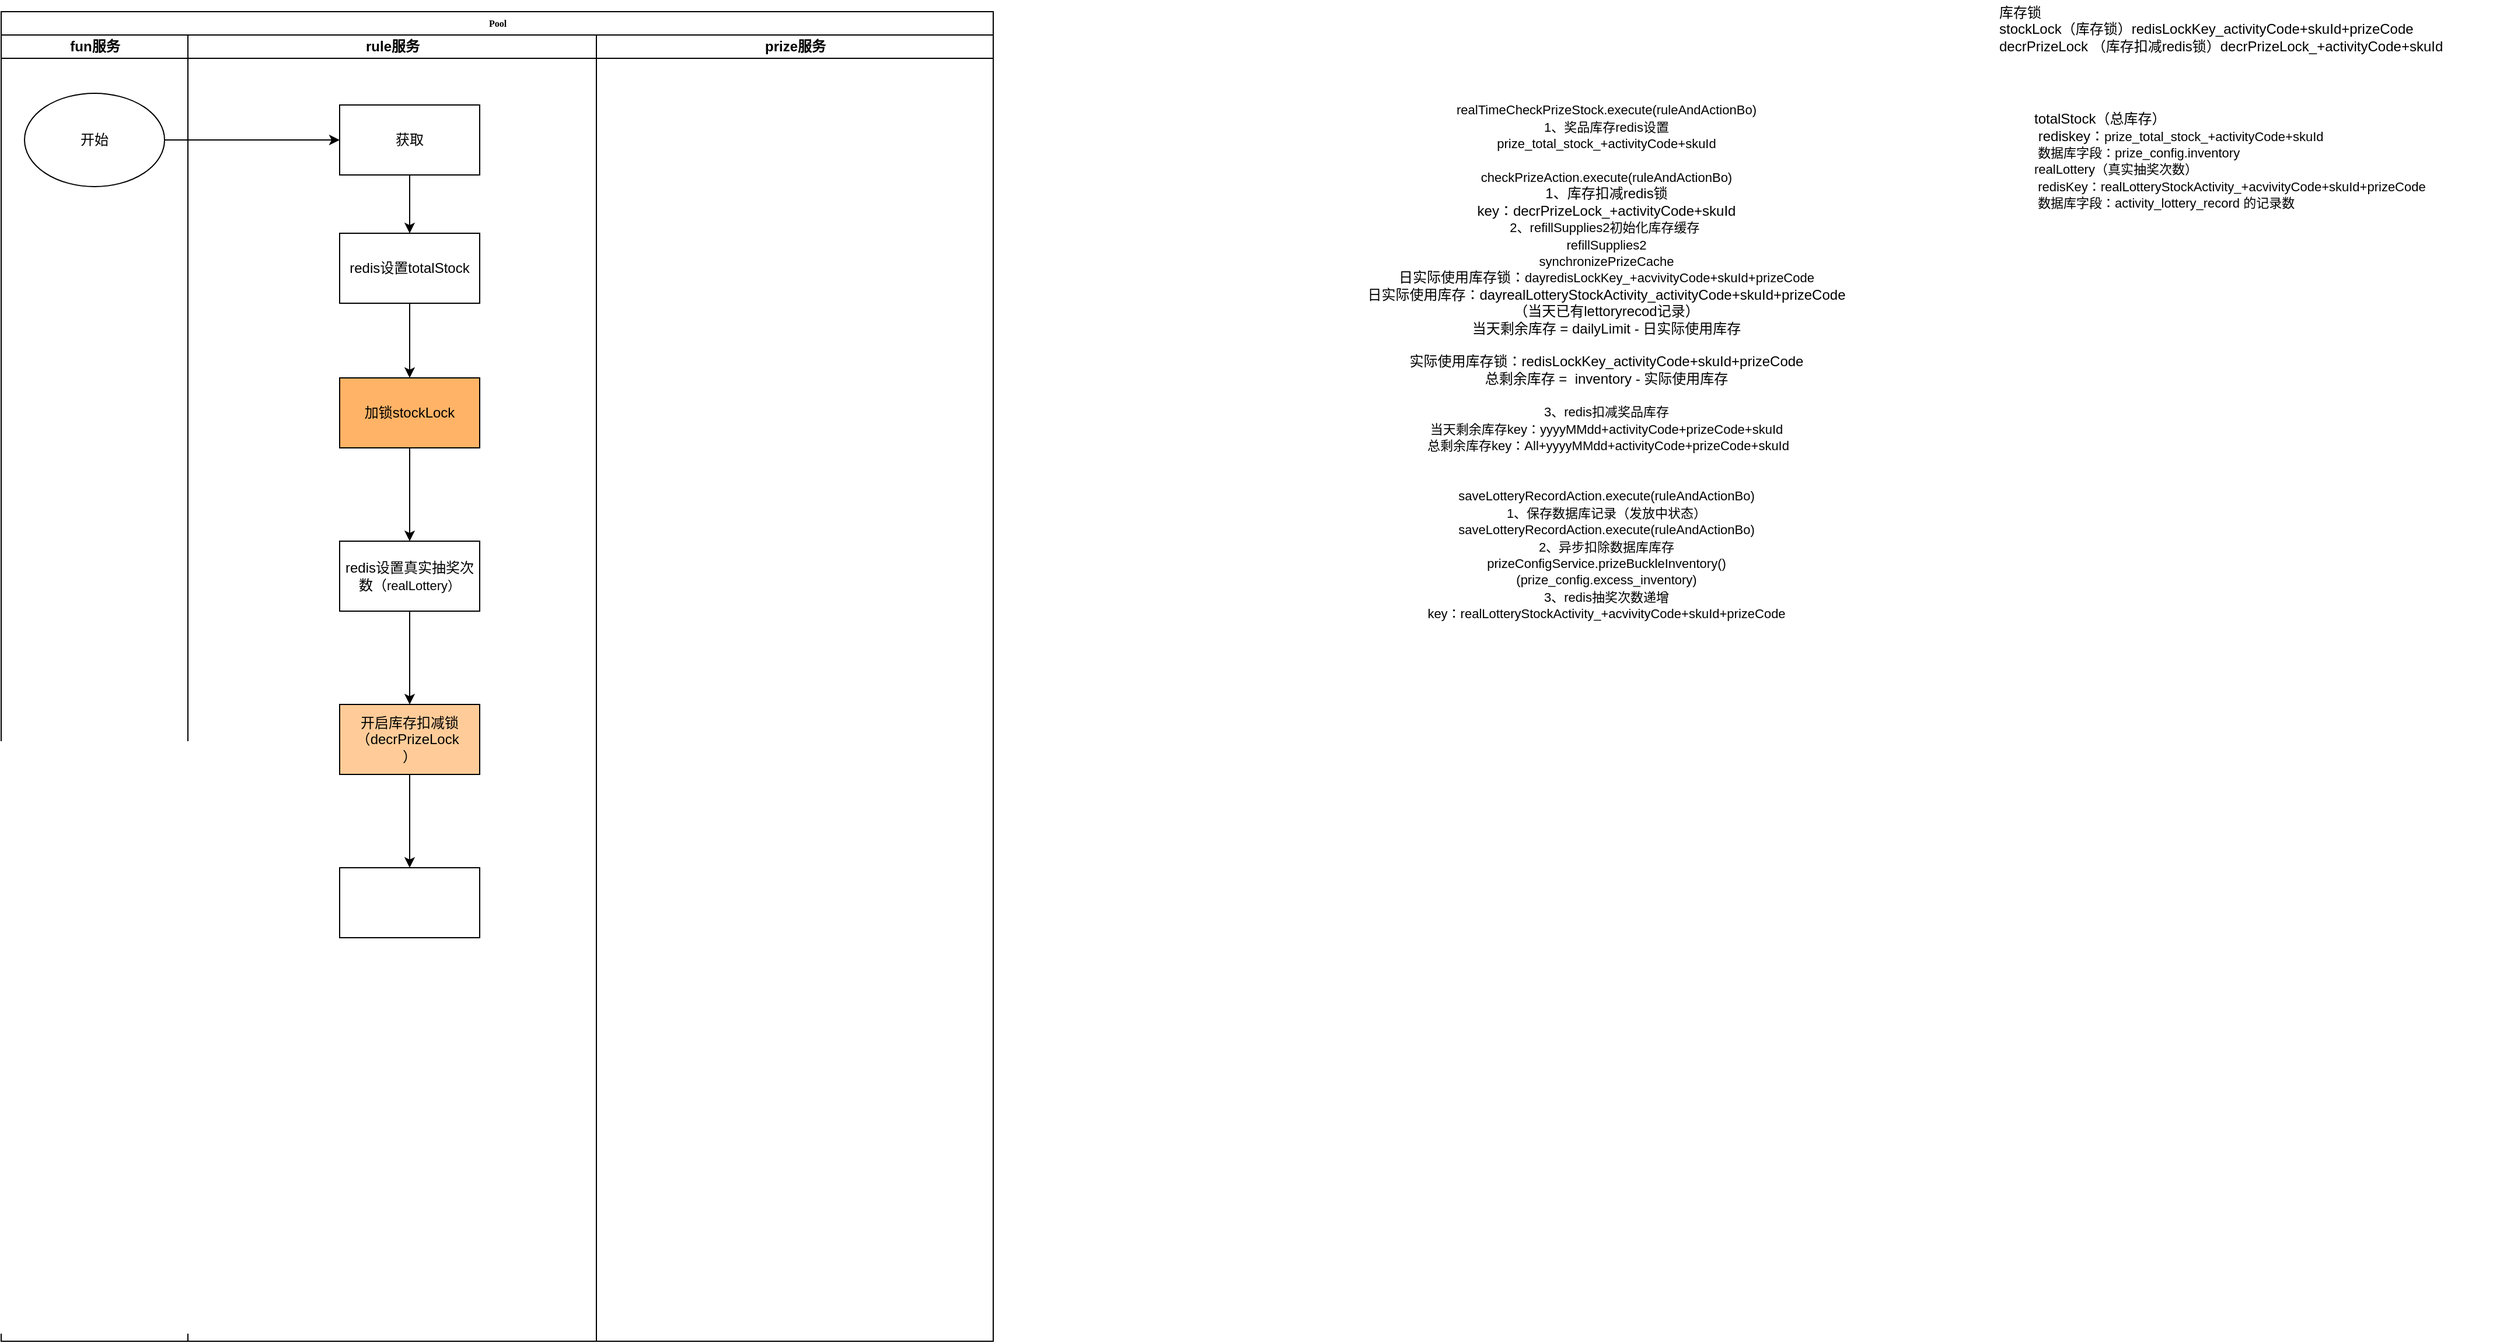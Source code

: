 <mxfile version="20.0.1" type="github">
  <diagram name="Page-1" id="74e2e168-ea6b-b213-b513-2b3c1d86103e">
    <mxGraphModel dx="863" dy="326" grid="1" gridSize="10" guides="1" tooltips="1" connect="1" arrows="1" fold="1" page="1" pageScale="1" pageWidth="1100" pageHeight="850" background="none" math="0" shadow="0">
      <root>
        <mxCell id="0" />
        <mxCell id="1" parent="0" />
        <mxCell id="77e6c97f196da883-1" value="Pool" style="swimlane;html=1;childLayout=stackLayout;startSize=20;rounded=0;shadow=0;labelBackgroundColor=none;strokeWidth=1;fontFamily=Verdana;fontSize=8;align=center;" parent="1" vertex="1">
          <mxGeometry x="70" y="50" width="850" height="1140" as="geometry" />
        </mxCell>
        <mxCell id="77e6c97f196da883-2" value="fun服务" style="swimlane;html=1;startSize=20;" parent="77e6c97f196da883-1" vertex="1">
          <mxGeometry y="20" width="160" height="1120" as="geometry" />
        </mxCell>
        <mxCell id="H8gWmgWeNY98q9dUtouS-4" value="开始" style="ellipse;whiteSpace=wrap;html=1;" vertex="1" parent="77e6c97f196da883-2">
          <mxGeometry x="20" y="50" width="120" height="80" as="geometry" />
        </mxCell>
        <mxCell id="77e6c97f196da883-3" value="rule服务" style="swimlane;html=1;startSize=20;" parent="77e6c97f196da883-1" vertex="1">
          <mxGeometry x="160" y="20" width="350" height="1120" as="geometry" />
        </mxCell>
        <mxCell id="H8gWmgWeNY98q9dUtouS-7" value="获取" style="whiteSpace=wrap;html=1;" vertex="1" parent="77e6c97f196da883-3">
          <mxGeometry x="130" y="60" width="120" height="60" as="geometry" />
        </mxCell>
        <mxCell id="H8gWmgWeNY98q9dUtouS-9" value="redis设置totalStock" style="whiteSpace=wrap;html=1;" vertex="1" parent="77e6c97f196da883-3">
          <mxGeometry x="130" y="170" width="120" height="60" as="geometry" />
        </mxCell>
        <mxCell id="H8gWmgWeNY98q9dUtouS-10" value="" style="edgeStyle=orthogonalEdgeStyle;rounded=0;orthogonalLoop=1;jettySize=auto;html=1;" edge="1" parent="77e6c97f196da883-3" source="H8gWmgWeNY98q9dUtouS-7" target="H8gWmgWeNY98q9dUtouS-9">
          <mxGeometry relative="1" as="geometry" />
        </mxCell>
        <mxCell id="77e6c97f196da883-4" value="prize服务" style="swimlane;html=1;startSize=20;" parent="77e6c97f196da883-1" vertex="1">
          <mxGeometry x="510" y="20" width="340" height="1120" as="geometry" />
        </mxCell>
        <mxCell id="H8gWmgWeNY98q9dUtouS-12" style="edgeStyle=orthogonalEdgeStyle;rounded=0;orthogonalLoop=1;jettySize=auto;html=1;entryX=0;entryY=0.5;entryDx=0;entryDy=0;" edge="1" parent="77e6c97f196da883-1" source="H8gWmgWeNY98q9dUtouS-4" target="H8gWmgWeNY98q9dUtouS-7">
          <mxGeometry relative="1" as="geometry" />
        </mxCell>
        <mxCell id="H8gWmgWeNY98q9dUtouS-11" value="&lt;span style=&quot;font-size: 11px; text-align: left; background-color: rgb(255, 255, 255);&quot;&gt;realTimeCheckPrizeStock.execute(ruleAndActionBo)&lt;/span&gt;&lt;br style=&quot;font-size: 11px; text-align: left;&quot;&gt;&lt;span style=&quot;font-size: 11px; text-align: left; background-color: rgb(255, 255, 255);&quot;&gt;1、奖品库存redis设置&lt;/span&gt;&lt;br style=&quot;font-size: 11px; text-align: left;&quot;&gt;&lt;span style=&quot;font-size: 11px; text-align: left;&quot;&gt;prize_total_stock_+activityCode+skuId&lt;br&gt;&lt;br&gt;&lt;/span&gt;&lt;div&gt;&lt;span style=&quot;font-size: 11px;&quot;&gt;checkPrizeAction.execute(ruleAndActionBo)&lt;/span&gt;&lt;/div&gt;&lt;div&gt;1、库存扣减redis锁&lt;br&gt;key：decrPrizeLock_+activityCode+skuId&lt;span style=&quot;font-size: 11px;&quot;&gt;&lt;br&gt;&lt;/span&gt;&lt;/div&gt;&lt;span style=&quot;font-size: 11px;&quot;&gt;2、refillSupplies2初始化库存缓存&amp;nbsp;&lt;/span&gt;&lt;br&gt;&lt;div&gt;&lt;span style=&quot;font-size: 11px;&quot;&gt;refillSupplies2&lt;/span&gt;&lt;/div&gt;&lt;div&gt;&lt;span style=&quot;font-size: 11px;&quot;&gt;synchronizePrizeCache&lt;/span&gt;&lt;/div&gt;日实际使用库存锁：&lt;span style=&quot;font-size: 11px;&quot;&gt;dayredisLockKey_+acvivityCode+skuId+prizeCode&lt;/span&gt;&lt;br&gt;日实际使用库存：dayrealLotteryStockActivity_activityCode+skuId+prizeCode&lt;br&gt;&lt;div&gt;（当天已有lettoryrecod记录）&lt;/div&gt;&lt;div&gt;当天剩余库存 =&amp;nbsp;dailyLimit - 日实际使用库存&lt;/div&gt;&lt;div&gt;&lt;br&gt;&lt;/div&gt;&lt;div&gt;实际使用库存锁：redisLockKey_activityCode+skuId+prizeCode&lt;br&gt;&lt;/div&gt;&lt;div&gt;总剩余库存 =&amp;nbsp;&amp;nbsp;inventory - 实际使用库存&lt;/div&gt;&lt;div&gt;&lt;br&gt;&lt;/div&gt;&lt;div&gt;&lt;span style=&quot;font-size: 11px;&quot;&gt;3、redis扣减奖品库存&lt;/span&gt;&lt;/div&gt;&lt;div&gt;&lt;span style=&quot;font-size: 11px;&quot;&gt;当天剩余库存key：yyyyMMdd+activityCode+prizeCode+skuId&lt;/span&gt;&lt;/div&gt;&lt;div&gt;&lt;span style=&quot;font-size: 11px;&quot;&gt;&amp;nbsp;总剩余库存key：All+yyyyMMdd+activityCode+prizeCode+skuId&lt;/span&gt;&lt;/div&gt;&lt;div&gt;&lt;span style=&quot;font-size: 11px;&quot;&gt;&amp;nbsp;&lt;/span&gt;&lt;/div&gt;&lt;div&gt;&lt;br style=&quot;font-size: 11px; text-align: left; background-color: rgb(255, 255, 255);&quot;&gt;&lt;/div&gt;&lt;div&gt;&lt;span style=&quot;font-size: 11px; text-align: left; background-color: rgb(255, 255, 255);&quot;&gt;saveLotteryRecordAction.execute(ruleAndActionBo)&lt;/span&gt;&lt;br style=&quot;font-size: 11px; text-align: left;&quot;&gt;&lt;span style=&quot;font-size: 11px; text-align: left; background-color: rgb(255, 255, 255);&quot;&gt;1、保存数据库记录（发放中状态）&lt;/span&gt;&lt;br style=&quot;font-size: 11px; text-align: left;&quot;&gt;&lt;span style=&quot;font-size: 11px; text-align: left;&quot;&gt;saveLotteryRecordAction.execute(ruleAndActionBo)&lt;/span&gt;&lt;br style=&quot;font-size: 11px; text-align: left;&quot;&gt;&lt;span style=&quot;font-size: 11px; text-align: left; background-color: rgb(255, 255, 255);&quot;&gt;2、异步扣除数据库库存&lt;/span&gt;&lt;br style=&quot;font-size: 11px; text-align: left;&quot;&gt;&lt;span style=&quot;font-size: 11px; text-align: left;&quot;&gt;prizeConfigService.prizeBuckleInventory()&lt;br&gt;&lt;/span&gt;&lt;span style=&quot;font-size: 11px; text-align: left; background-color: rgb(255, 255, 255);&quot;&gt;(prize_config.excess_inventory)&lt;/span&gt;&lt;br style=&quot;font-size: 11px; text-align: left;&quot;&gt;&lt;span style=&quot;font-size: 11px; text-align: left; background-color: rgb(255, 255, 255);&quot;&gt;3、redis抽奖次数递增&lt;/span&gt;&lt;br style=&quot;font-size: 11px; text-align: left;&quot;&gt;&lt;span style=&quot;font-size: 11px; text-align: left; background-color: rgb(255, 255, 255);&quot;&gt;key：realLotteryStockActivity_+acvivityCode+skuId+prizeCode&lt;/span&gt;&lt;br&gt;&lt;/div&gt;" style="text;html=1;align=center;verticalAlign=middle;resizable=0;points=[];autosize=1;strokeColor=none;fillColor=none;" vertex="1" parent="1">
          <mxGeometry x="1230" y="130" width="430" height="440" as="geometry" />
        </mxCell>
        <mxCell id="H8gWmgWeNY98q9dUtouS-14" value="totalStock（总库存）&lt;br&gt;&lt;span style=&quot;&quot;&gt;	&lt;/span&gt;&lt;span style=&quot;white-space: pre;&quot;&gt;	&lt;/span&gt;rediskey：&lt;span style=&quot;font-size: 11px;&quot;&gt;prize_total_stock_+activityCode+skuId&lt;br&gt;&lt;span style=&quot;&quot;&gt;	&lt;/span&gt;&lt;span style=&quot;white-space: pre;&quot;&gt;	&lt;/span&gt;数据库字段：prize_config.inventory&lt;br&gt;realLottery（真实抽奖次数）&lt;br&gt;&lt;/span&gt;&lt;span style=&quot;font-size: 11px; background-color: rgb(255, 255, 255);&quot;&gt;&lt;span style=&quot;white-space: pre;&quot;&gt;	&lt;/span&gt;redisKey：realLotteryStockActivity_+acvivityCode+skuId+prizeCode&lt;br&gt;&lt;span style=&quot;white-space: pre;&quot;&gt;	&lt;/span&gt;数据库字段：activity_lottery_record 的记录数&lt;br&gt;&lt;br&gt;&lt;/span&gt;" style="text;html=1;align=left;verticalAlign=middle;resizable=0;points=[];autosize=1;strokeColor=none;fillColor=none;" vertex="1" parent="1">
          <mxGeometry x="1810" y="135" width="400" height="100" as="geometry" />
        </mxCell>
        <mxCell id="H8gWmgWeNY98q9dUtouS-15" value="&lt;span style=&quot;&quot;&gt;	&lt;/span&gt;&lt;span style=&quot;&quot;&gt;	&lt;/span&gt;&lt;span style=&quot;&quot;&gt;	&lt;/span&gt;&lt;span style=&quot;&quot;&gt;	&lt;/span&gt;&lt;span style=&quot;&quot;&gt;	&lt;/span&gt;&lt;span style=&quot;&quot;&gt;	&lt;/span&gt;库存锁&lt;br&gt;stockLock（库存锁）redisLockKey_activityCode+skuId+prizeCode&lt;br&gt;decrPrizeLock （库存扣减redis锁）decrPrizeLock_+activityCode+skuId" style="text;html=1;align=left;verticalAlign=middle;resizable=0;points=[];autosize=1;strokeColor=none;fillColor=none;" vertex="1" parent="1">
          <mxGeometry x="1780" y="40" width="400" height="50" as="geometry" />
        </mxCell>
        <mxCell id="H8gWmgWeNY98q9dUtouS-19" value="" style="edgeStyle=orthogonalEdgeStyle;rounded=0;orthogonalLoop=1;jettySize=auto;html=1;" edge="1" parent="1" source="H8gWmgWeNY98q9dUtouS-16" target="H8gWmgWeNY98q9dUtouS-18">
          <mxGeometry relative="1" as="geometry" />
        </mxCell>
        <mxCell id="H8gWmgWeNY98q9dUtouS-16" value="加锁&lt;span style=&quot;&quot;&gt;stockLock&lt;/span&gt;" style="whiteSpace=wrap;html=1;fillColor=#FFB366;" vertex="1" parent="1">
          <mxGeometry x="360" y="364" width="120" height="60" as="geometry" />
        </mxCell>
        <mxCell id="H8gWmgWeNY98q9dUtouS-17" value="" style="edgeStyle=orthogonalEdgeStyle;rounded=0;orthogonalLoop=1;jettySize=auto;html=1;" edge="1" parent="1" source="H8gWmgWeNY98q9dUtouS-9" target="H8gWmgWeNY98q9dUtouS-16">
          <mxGeometry relative="1" as="geometry" />
        </mxCell>
        <mxCell id="H8gWmgWeNY98q9dUtouS-21" value="" style="edgeStyle=orthogonalEdgeStyle;rounded=0;orthogonalLoop=1;jettySize=auto;html=1;" edge="1" parent="1" source="H8gWmgWeNY98q9dUtouS-18" target="H8gWmgWeNY98q9dUtouS-20">
          <mxGeometry relative="1" as="geometry" />
        </mxCell>
        <mxCell id="H8gWmgWeNY98q9dUtouS-18" value="redis设置真实抽奖次数（&lt;span style=&quot;font-size: 11px; text-align: left;&quot;&gt;realLottery）&lt;/span&gt;" style="whiteSpace=wrap;html=1;" vertex="1" parent="1">
          <mxGeometry x="360" y="504" width="120" height="60" as="geometry" />
        </mxCell>
        <mxCell id="H8gWmgWeNY98q9dUtouS-23" value="" style="edgeStyle=orthogonalEdgeStyle;rounded=0;orthogonalLoop=1;jettySize=auto;html=1;" edge="1" parent="1" source="H8gWmgWeNY98q9dUtouS-20" target="H8gWmgWeNY98q9dUtouS-22">
          <mxGeometry relative="1" as="geometry" />
        </mxCell>
        <mxCell id="H8gWmgWeNY98q9dUtouS-20" value="开启库存扣减锁（&lt;span style=&quot;text-align: left;&quot;&gt;decrPrizeLock&amp;nbsp;&lt;/span&gt;&lt;br&gt;）" style="whiteSpace=wrap;html=1;fillColor=#FFCC99;" vertex="1" parent="1">
          <mxGeometry x="360" y="644" width="120" height="60" as="geometry" />
        </mxCell>
        <mxCell id="H8gWmgWeNY98q9dUtouS-22" value="" style="whiteSpace=wrap;html=1;" vertex="1" parent="1">
          <mxGeometry x="360" y="784" width="120" height="60" as="geometry" />
        </mxCell>
      </root>
    </mxGraphModel>
  </diagram>
</mxfile>
